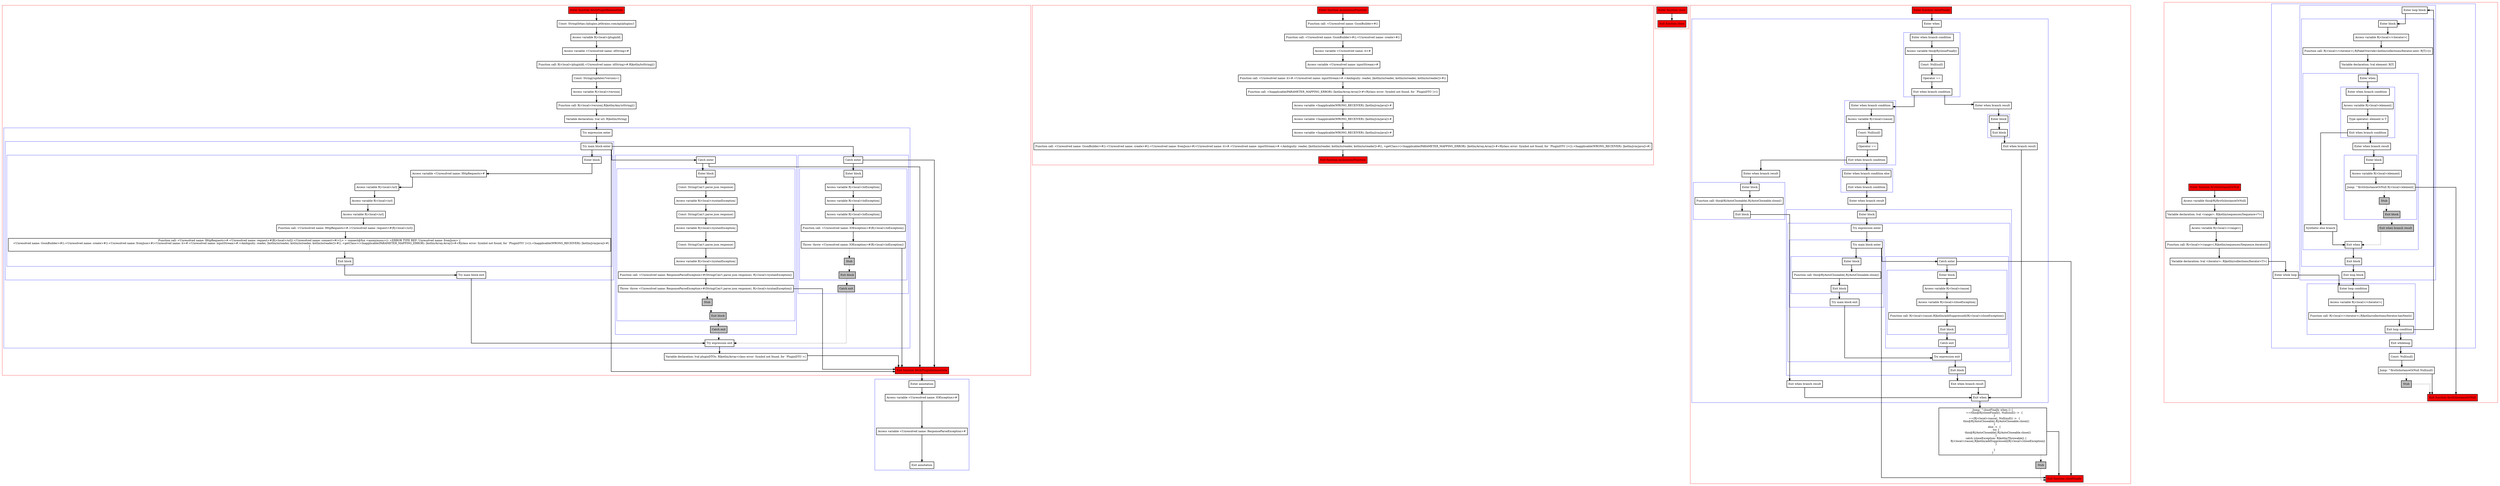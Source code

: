 digraph complex_kt {
  graph [splines=ortho nodesep=3]
  node [shape=box penwidth=2]
  edge [penwidth=2]

  subgraph cluster_0 {
    color=red
    0 [label="Enter function fetchPluginReleaseDate" style="filled" fillcolor=red];
    1 [label="Const: String(https://plugins.jetbrains.com/api/plugins/)"];
    2 [label="Access variable R|<local>/pluginId|"];
    3 [label="Access variable <Unresolved name: idString>#"];
    4 [label="Function call: R|<local>/pluginId|.<Unresolved name: idString>#.R|kotlin/toString|()"];
    5 [label="Const: String(/updates?version=)"];
    6 [label="Access variable R|<local>/version|"];
    7 [label="Function call: R|<local>/version|.R|kotlin/Any.toString|()"];
    8 [label="Variable declaration: lval url: R|kotlin/String|"];
    subgraph cluster_1 {
      color=blue
      9 [label="Try expression enter"];
      subgraph cluster_2 {
        color=blue
        10 [label="Try main block enter"];
        subgraph cluster_3 {
          color=blue
          11 [label="Enter block"];
          12 [label="Access variable <Unresolved name: HttpRequests>#"];
          13 [label="Access variable R|<local>/url|"];
          14 [label="Access variable R|<local>/url|"];
          15 [label="Access variable R|<local>/url|"];
          16 [label="Function call: <Unresolved name: HttpRequests>#.<Unresolved name: request>#(R|<local>/url|)"];
          17 [label="Function call: <Unresolved name: HttpRequests>#.<Unresolved name: request>#(R|<local>/url|).<Unresolved name: connect>#(<L> = connect@fun <anonymous>(): <ERROR TYPE REF: Unresolved name: fromJson> {
    <Unresolved name: GsonBuilder>#().<Unresolved name: create>#().<Unresolved name: fromJson>#(<Unresolved name: it>#.<Unresolved name: inputStream>#.<Ambiguity: reader, [kotlin/io/reader, kotlin/io/reader, kotlin/io/reader]>#(), <getClass>(<Inapplicable(PARAMETER_MAPPING_ERROR): [kotlin/Array.Array]>#<R|class error: Symbol not found, for `PluginDTO`|>()).<Inapplicable(WRONG_RECEIVER): [kotlin/jvm/java]>#)
}
)"];
          18 [label="Exit block"];
        }
        19 [label="Try main block exit"];
      }
      subgraph cluster_4 {
        color=blue
        20 [label="Catch enter"];
        subgraph cluster_5 {
          color=blue
          21 [label="Enter block"];
          22 [label="Const: String(Can't parse json response)"];
          23 [label="Access variable R|<local>/syntaxException|"];
          24 [label="Const: String(Can't parse json response)"];
          25 [label="Access variable R|<local>/syntaxException|"];
          26 [label="Const: String(Can't parse json response)"];
          27 [label="Access variable R|<local>/syntaxException|"];
          28 [label="Function call: <Unresolved name: ResponseParseException>#(String(Can't parse json response), R|<local>/syntaxException|)"];
          29 [label="Throw: throw <Unresolved name: ResponseParseException>#(String(Can't parse json response), R|<local>/syntaxException|)"];
          30 [label="Stub" style="filled" fillcolor=gray];
          31 [label="Exit block" style="filled" fillcolor=gray];
        }
        32 [label="Catch exit" style="filled" fillcolor=gray];
      }
      subgraph cluster_6 {
        color=blue
        33 [label="Catch enter"];
        subgraph cluster_7 {
          color=blue
          34 [label="Enter block"];
          35 [label="Access variable R|<local>/ioException|"];
          36 [label="Access variable R|<local>/ioException|"];
          37 [label="Access variable R|<local>/ioException|"];
          38 [label="Function call: <Unresolved name: IOException>#(R|<local>/ioException|)"];
          39 [label="Throw: throw <Unresolved name: IOException>#(R|<local>/ioException|)"];
          40 [label="Stub" style="filled" fillcolor=gray];
          41 [label="Exit block" style="filled" fillcolor=gray];
        }
        42 [label="Catch exit" style="filled" fillcolor=gray];
      }
      43 [label="Try expression exit"];
    }
    44 [label="Variable declaration: lval pluginDTOs: R|kotlin/Array<class error: Symbol not found, for `PluginDTO`>|"];
    45 [label="Exit function fetchPluginReleaseDate" style="filled" fillcolor=red];
  }
  subgraph cluster_8 {
    color=blue
    46 [label="Enter annotation"];
    47 [label="Access variable <Unresolved name: IOException>#"];
    48 [label="Access variable <Unresolved name: ResponseParseException>#"];
    49 [label="Exit annotation"];
  }

  0 -> {1};
  1 -> {2};
  2 -> {3};
  3 -> {4};
  4 -> {5};
  5 -> {6};
  6 -> {7};
  7 -> {8};
  8 -> {9};
  9 -> {10};
  10 -> {45 33 20 11};
  11 -> {12};
  12 -> {13};
  13 -> {14};
  14 -> {15};
  15 -> {16};
  16 -> {17};
  17 -> {18};
  18 -> {19};
  19 -> {43};
  20 -> {45 21};
  21 -> {22};
  22 -> {23};
  23 -> {24};
  24 -> {25};
  25 -> {26};
  26 -> {27};
  27 -> {28};
  28 -> {29};
  29 -> {45};
  29 -> {30} [style=dotted];
  30 -> {31} [style=dotted];
  31 -> {32} [style=dotted];
  32 -> {43} [style=dotted];
  33 -> {45 34};
  34 -> {35};
  35 -> {36};
  36 -> {37};
  37 -> {38};
  38 -> {39};
  39 -> {45};
  39 -> {40} [style=dotted];
  40 -> {41} [style=dotted];
  41 -> {42} [style=dotted];
  42 -> {43} [style=dotted];
  43 -> {44};
  44 -> {45};
  45 -> {46};
  46 -> {47};
  47 -> {48};
  48 -> {49};

  subgraph cluster_9 {
    color=red
    50 [label="Enter function anonymousFunction" style="filled" fillcolor=red];
    51 [label="Function call: <Unresolved name: GsonBuilder>#()"];
    52 [label="Function call: <Unresolved name: GsonBuilder>#().<Unresolved name: create>#()"];
    53 [label="Access variable <Unresolved name: it>#"];
    54 [label="Access variable <Unresolved name: inputStream>#"];
    55 [label="Function call: <Unresolved name: it>#.<Unresolved name: inputStream>#.<Ambiguity: reader, [kotlin/io/reader, kotlin/io/reader, kotlin/io/reader]>#()"];
    56 [label="Function call: <Inapplicable(PARAMETER_MAPPING_ERROR): [kotlin/Array.Array]>#<R|class error: Symbol not found, for `PluginDTO`|>()"];
    57 [label="Access variable <Inapplicable(WRONG_RECEIVER): [kotlin/jvm/java]>#"];
    58 [label="Access variable <Inapplicable(WRONG_RECEIVER): [kotlin/jvm/java]>#"];
    59 [label="Access variable <Inapplicable(WRONG_RECEIVER): [kotlin/jvm/java]>#"];
    60 [label="Function call: <Unresolved name: GsonBuilder>#().<Unresolved name: create>#().<Unresolved name: fromJson>#(<Unresolved name: it>#.<Unresolved name: inputStream>#.<Ambiguity: reader, [kotlin/io/reader, kotlin/io/reader, kotlin/io/reader]>#(), <getClass>(<Inapplicable(PARAMETER_MAPPING_ERROR): [kotlin/Array.Array]>#<R|class error: Symbol not found, for `PluginDTO`|>()).<Inapplicable(WRONG_RECEIVER): [kotlin/jvm/java]>#)"];
    61 [label="Exit function anonymousFunction" style="filled" fillcolor=red];
  }

  50 -> {51};
  51 -> {52};
  52 -> {53};
  53 -> {54};
  54 -> {55};
  55 -> {56};
  56 -> {57};
  57 -> {58};
  58 -> {59};
  59 -> {60};
  60 -> {61};

  subgraph cluster_10 {
    color=red
    62 [label="Enter function close" style="filled" fillcolor=red];
    63 [label="Exit function close" style="filled" fillcolor=red];
  }

  62 -> {63};

  subgraph cluster_11 {
    color=red
    64 [label="Enter function closeFinally" style="filled" fillcolor=red];
    subgraph cluster_12 {
      color=blue
      65 [label="Enter when"];
      subgraph cluster_13 {
        color=blue
        66 [label="Enter when branch condition "];
        67 [label="Access variable this@R|/closeFinally|"];
        68 [label="Const: Null(null)"];
        69 [label="Operator =="];
        70 [label="Exit when branch condition"];
      }
      subgraph cluster_14 {
        color=blue
        71 [label="Enter when branch condition "];
        72 [label="Access variable R|<local>/cause|"];
        73 [label="Const: Null(null)"];
        74 [label="Operator =="];
        75 [label="Exit when branch condition"];
      }
      subgraph cluster_15 {
        color=blue
        76 [label="Enter when branch condition else"];
        77 [label="Exit when branch condition"];
      }
      78 [label="Enter when branch result"];
      subgraph cluster_16 {
        color=blue
        79 [label="Enter block"];
        subgraph cluster_17 {
          color=blue
          80 [label="Try expression enter"];
          subgraph cluster_18 {
            color=blue
            81 [label="Try main block enter"];
            subgraph cluster_19 {
              color=blue
              82 [label="Enter block"];
              83 [label="Function call: this@R|/AutoCloseable|.R|/AutoCloseable.close|()"];
              84 [label="Exit block"];
            }
            85 [label="Try main block exit"];
          }
          subgraph cluster_20 {
            color=blue
            86 [label="Catch enter"];
            subgraph cluster_21 {
              color=blue
              87 [label="Enter block"];
              88 [label="Access variable R|<local>/cause|"];
              89 [label="Access variable R|<local>/closeException|"];
              90 [label="Function call: R|<local>/cause|.R|kotlin/addSuppressed|(R|<local>/closeException|)"];
              91 [label="Exit block"];
            }
            92 [label="Catch exit"];
          }
          93 [label="Try expression exit"];
        }
        94 [label="Exit block"];
      }
      95 [label="Exit when branch result"];
      96 [label="Enter when branch result"];
      subgraph cluster_22 {
        color=blue
        97 [label="Enter block"];
        98 [label="Function call: this@R|/AutoCloseable|.R|/AutoCloseable.close|()"];
        99 [label="Exit block"];
      }
      100 [label="Exit when branch result"];
      101 [label="Enter when branch result"];
      subgraph cluster_23 {
        color=blue
        102 [label="Enter block"];
        103 [label="Exit block"];
      }
      104 [label="Exit when branch result"];
      105 [label="Exit when"];
    }
    106 [label="Jump: ^closeFinally when () {
    ==(this@R|/closeFinally|, Null(null)) ->  {
    }
    ==(R|<local>/cause|, Null(null)) ->  {
        this@R|/AutoCloseable|.R|/AutoCloseable.close|()
    }
    else ->  {
        try {
            this@R|/AutoCloseable|.R|/AutoCloseable.close|()
        }
        catch (closeException: R|kotlin/Throwable|) {
            R|<local>/cause|.R|kotlin/addSuppressed|(R|<local>/closeException|)
        }

    }
}
"];
    107 [label="Stub" style="filled" fillcolor=gray];
    108 [label="Exit function closeFinally" style="filled" fillcolor=red];
  }

  64 -> {65};
  65 -> {66};
  66 -> {67};
  67 -> {68};
  68 -> {69};
  69 -> {70};
  70 -> {101 71};
  71 -> {72};
  72 -> {73};
  73 -> {74};
  74 -> {75};
  75 -> {96 76};
  76 -> {77};
  77 -> {78};
  78 -> {79};
  79 -> {80};
  80 -> {81};
  81 -> {108 86 82};
  82 -> {83};
  83 -> {84};
  84 -> {85};
  85 -> {93};
  86 -> {108 87};
  87 -> {88};
  88 -> {89};
  89 -> {90};
  90 -> {91};
  91 -> {92};
  92 -> {93};
  93 -> {94};
  94 -> {95};
  95 -> {105};
  96 -> {97};
  97 -> {98};
  98 -> {99};
  99 -> {100};
  100 -> {105};
  101 -> {102};
  102 -> {103};
  103 -> {104};
  104 -> {105};
  105 -> {106};
  106 -> {108};
  106 -> {107} [style=dotted];
  107 -> {108} [style=dotted];

  subgraph cluster_24 {
    color=red
    109 [label="Enter function firstIsInstanceOrNull" style="filled" fillcolor=red];
    110 [label="Access variable this@R|/firstIsInstanceOrNull|"];
    111 [label="Variable declaration: lval <range>: R|kotlin/sequences/Sequence<*>|"];
    112 [label="Access variable R|<local>/<range>|"];
    113 [label="Function call: R|<local>/<range>|.R|kotlin/sequences/Sequence.iterator|()"];
    114 [label="Variable declaration: lval <iterator>: R|kotlin/collections/Iterator<T>|"];
    subgraph cluster_25 {
      color=blue
      115 [label="Enter while loop"];
      subgraph cluster_26 {
        color=blue
        116 [label="Enter loop condition"];
        117 [label="Access variable R|<local>/<iterator>|"];
        118 [label="Function call: R|<local>/<iterator>|.R|kotlin/collections/Iterator.hasNext|()"];
        119 [label="Exit loop condition"];
      }
      subgraph cluster_27 {
        color=blue
        120 [label="Enter loop block"];
        subgraph cluster_28 {
          color=blue
          121 [label="Enter block"];
          122 [label="Access variable R|<local>/<iterator>|"];
          123 [label="Function call: R|<local>/<iterator>|.R|FakeOverride<kotlin/collections/Iterator.next: R|T|>|()"];
          124 [label="Variable declaration: lval element: R|T|"];
          subgraph cluster_29 {
            color=blue
            125 [label="Enter when"];
            subgraph cluster_30 {
              color=blue
              126 [label="Enter when branch condition "];
              127 [label="Access variable R|<local>/element|"];
              128 [label="Type operator: element is T"];
              129 [label="Exit when branch condition"];
            }
            130 [label="Synthetic else branch"];
            131 [label="Enter when branch result"];
            subgraph cluster_31 {
              color=blue
              132 [label="Enter block"];
              133 [label="Access variable R|<local>/element|"];
              134 [label="Jump: ^firstIsInstanceOrNull R|<local>/element|"];
              135 [label="Stub" style="filled" fillcolor=gray];
              136 [label="Exit block" style="filled" fillcolor=gray];
            }
            137 [label="Exit when branch result" style="filled" fillcolor=gray];
            138 [label="Exit when"];
          }
          139 [label="Exit block"];
        }
        140 [label="Exit loop block"];
      }
      141 [label="Exit whileloop"];
    }
    142 [label="Const: Null(null)"];
    143 [label="Jump: ^firstIsInstanceOrNull Null(null)"];
    144 [label="Stub" style="filled" fillcolor=gray];
    145 [label="Exit function firstIsInstanceOrNull" style="filled" fillcolor=red];
  }

  109 -> {110};
  110 -> {111};
  111 -> {112};
  112 -> {113};
  113 -> {114};
  114 -> {115};
  115 -> {116};
  116 -> {117};
  117 -> {118};
  118 -> {119};
  119 -> {141 120};
  120 -> {121};
  121 -> {122};
  122 -> {123};
  123 -> {124};
  124 -> {125};
  125 -> {126};
  126 -> {127};
  127 -> {128};
  128 -> {129};
  129 -> {131 130};
  130 -> {138};
  131 -> {132};
  132 -> {133};
  133 -> {134};
  134 -> {145};
  134 -> {135} [style=dotted];
  135 -> {136} [style=dotted];
  136 -> {137} [style=dotted];
  137 -> {138} [style=dotted];
  138 -> {139};
  139 -> {140};
  140 -> {116};
  141 -> {142};
  142 -> {143};
  143 -> {145};
  143 -> {144} [style=dotted];
  144 -> {145} [style=dotted];

}
